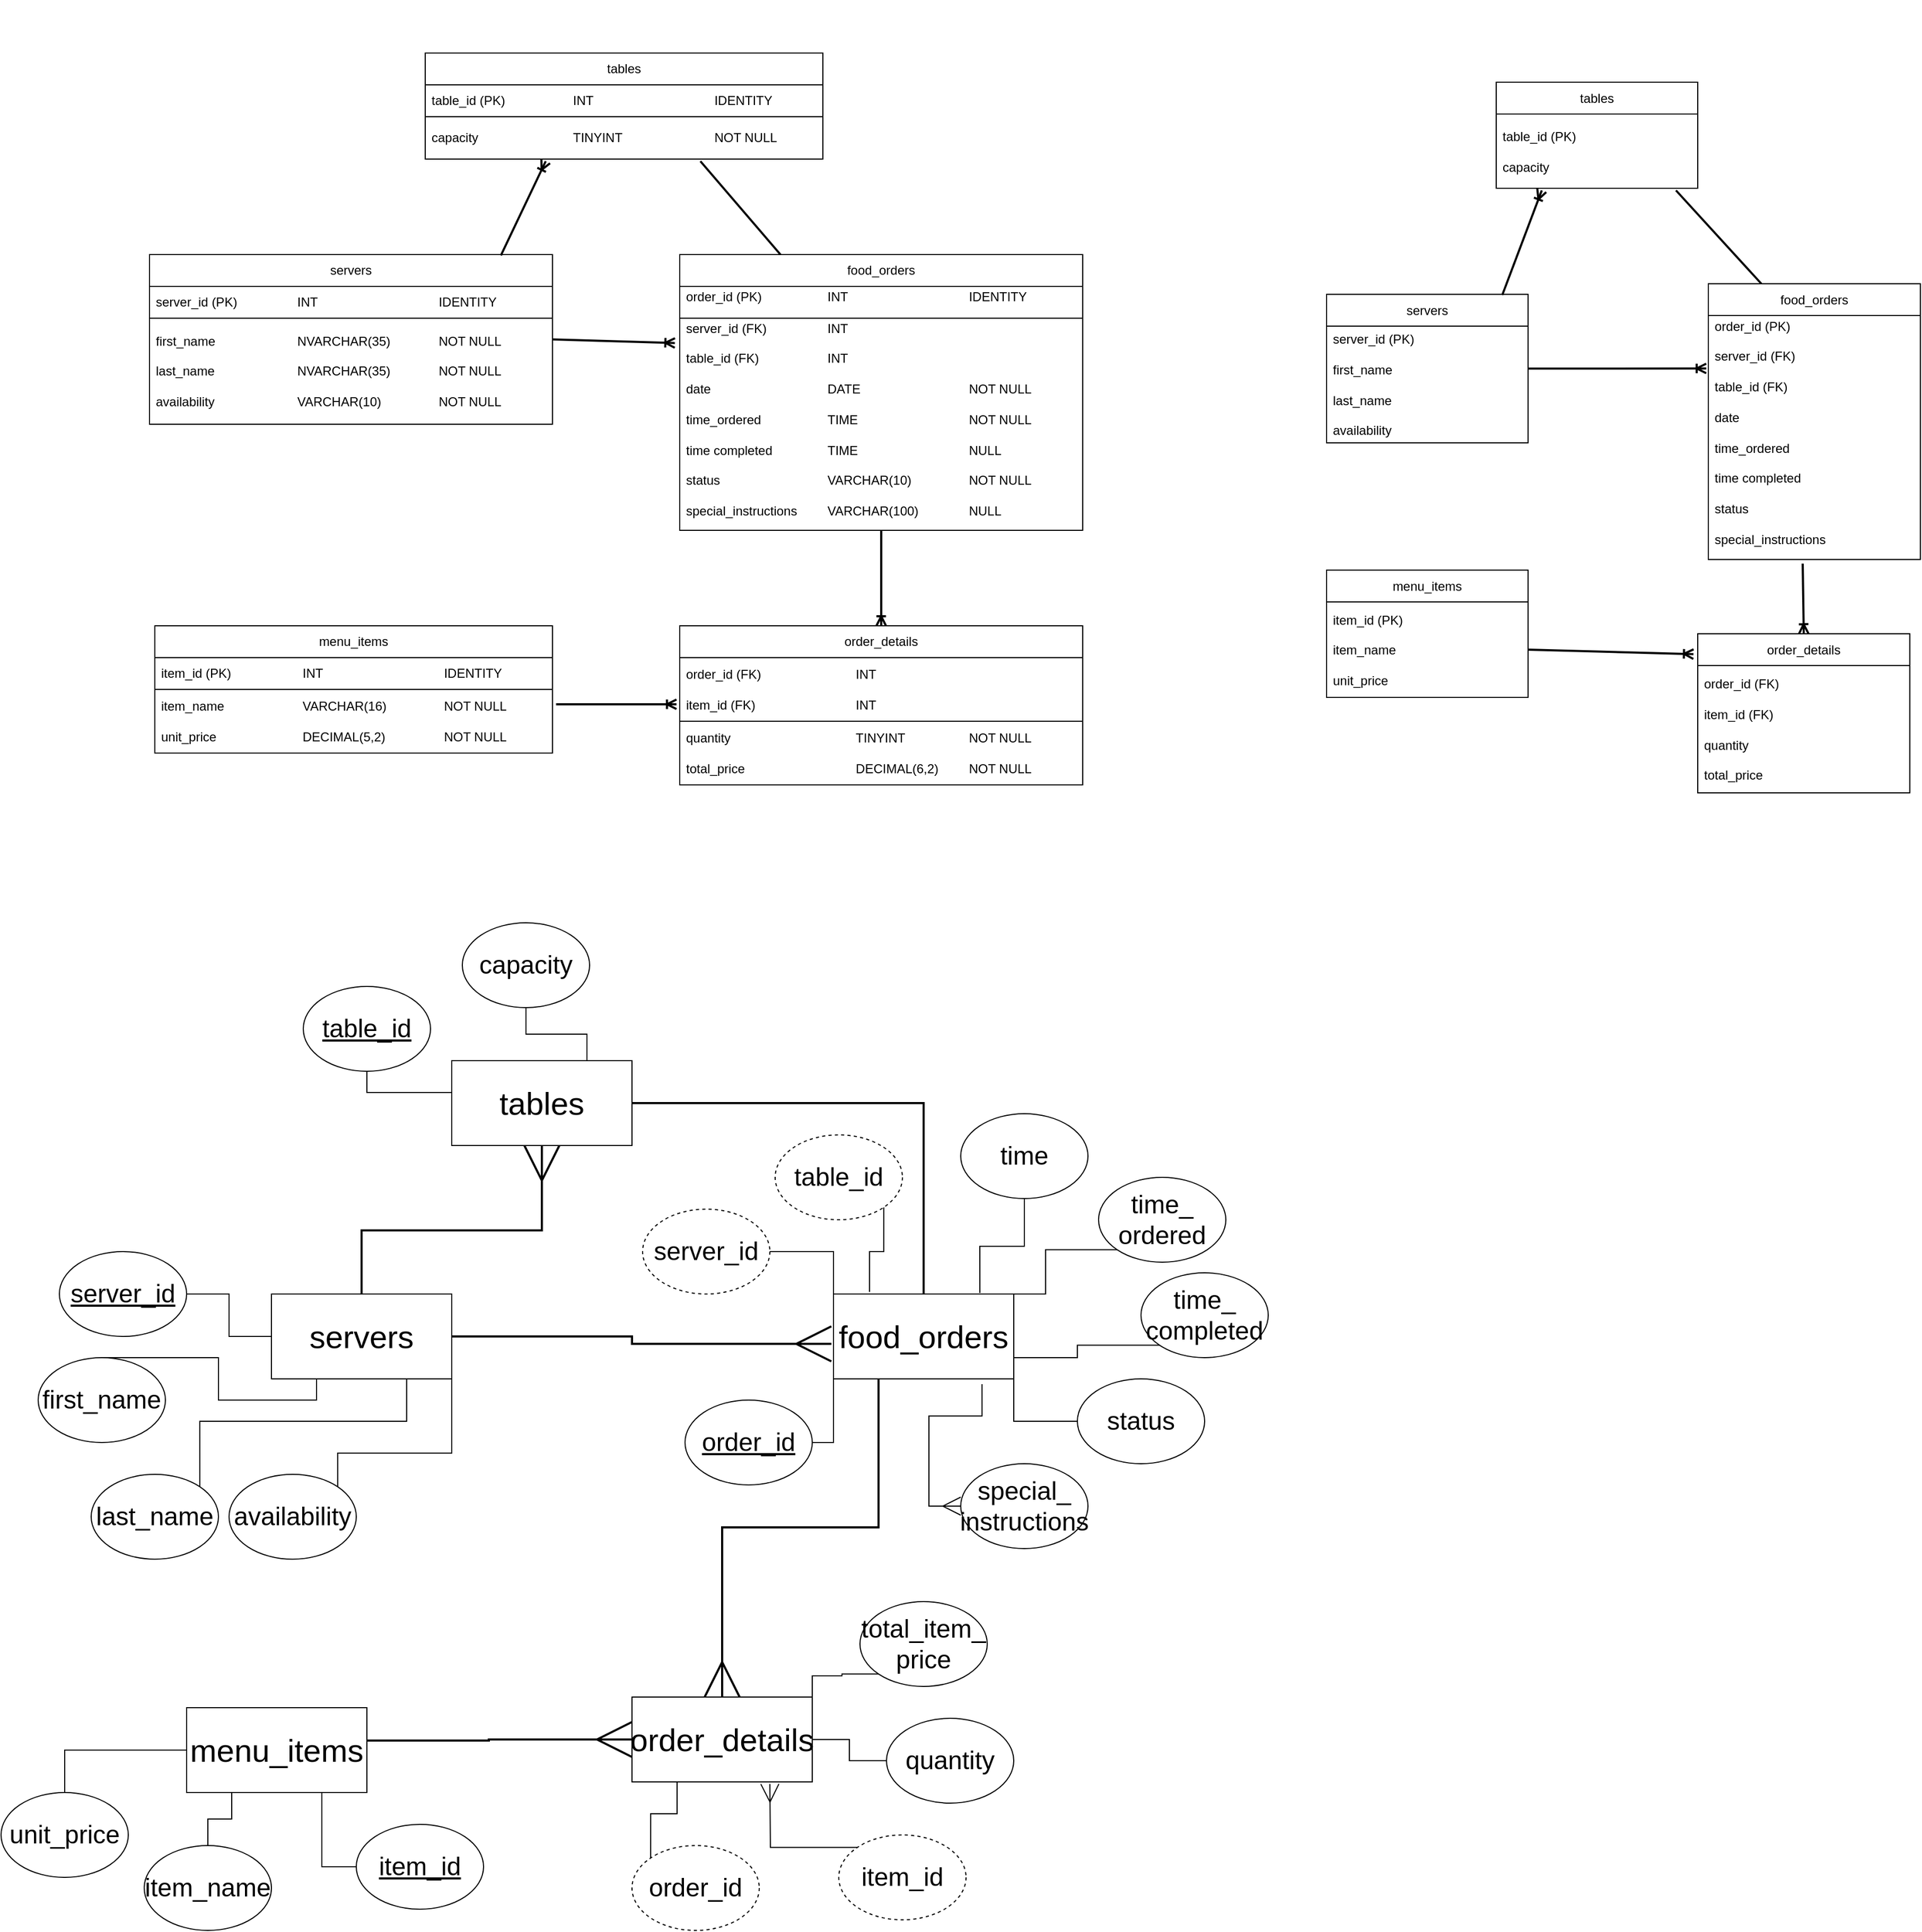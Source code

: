 <mxfile version="24.7.16">
  <diagram name="Page-1" id="oBGYPwp4lOKGqAsg2NHw">
    <mxGraphModel dx="1394" dy="1017" grid="1" gridSize="10" guides="1" tooltips="1" connect="1" arrows="1" fold="1" page="1" pageScale="1" pageWidth="850" pageHeight="1100" math="0" shadow="0">
      <root>
        <mxCell id="0" />
        <mxCell id="1" parent="0" />
        <mxCell id="JFEV6b3mYad60K7-EpW4-1" value="" style="group" parent="1" vertex="1" connectable="0">
          <mxGeometry y="150" width="1240" height="855" as="geometry" />
        </mxCell>
        <mxCell id="JFEV6b3mYad60K7-EpW4-2" value="servers" style="swimlane;fontStyle=0;childLayout=stackLayout;horizontal=1;startSize=30;horizontalStack=0;resizeParent=1;resizeParentMax=0;resizeLast=0;collapsible=1;marginBottom=0;whiteSpace=wrap;html=1;swimlaneLine=1;" parent="JFEV6b3mYad60K7-EpW4-1" vertex="1">
          <mxGeometry x="140" y="240" width="380" height="160" as="geometry" />
        </mxCell>
        <mxCell id="JFEV6b3mYad60K7-EpW4-3" value="&lt;div&gt;server_id (PK)&lt;span style=&quot;white-space: pre;&quot;&gt;&#x9;&lt;/span&gt;&lt;span style=&quot;white-space: pre;&quot;&gt;&#x9;&lt;/span&gt;&lt;span style=&quot;white-space: pre;&quot;&gt;&#x9;&lt;/span&gt;INT&lt;span style=&quot;white-space: pre;&quot;&gt;&#x9;&lt;/span&gt;&lt;span style=&quot;white-space: pre;&quot;&gt;&#x9;&lt;/span&gt;&lt;span style=&quot;white-space: pre;&quot;&gt;&#x9;&lt;/span&gt;&lt;span style=&quot;white-space: pre;&quot;&gt;&#x9;&lt;span style=&quot;white-space: pre;&quot;&gt;&#x9;&lt;/span&gt;&lt;/span&gt;IDENTITY&lt;br&gt;&lt;/div&gt;" style="text;strokeColor=default;fillColor=none;align=left;verticalAlign=middle;spacingLeft=4;spacingRight=4;overflow=hidden;points=[[0,0.5],[1,0.5]];portConstraint=eastwest;rotatable=0;whiteSpace=wrap;html=1;" parent="JFEV6b3mYad60K7-EpW4-2" vertex="1">
          <mxGeometry y="30" width="380" height="30" as="geometry" />
        </mxCell>
        <mxCell id="JFEV6b3mYad60K7-EpW4-4" value="&lt;div&gt;first_name&lt;span style=&quot;white-space: pre;&quot;&gt;&#x9;&lt;span style=&quot;white-space: pre;&quot;&gt;&#x9;&lt;span style=&quot;white-space: pre;&quot;&gt;&#x9;&lt;/span&gt;&lt;/span&gt;&lt;/span&gt;NVARCHAR(35)&lt;span style=&quot;white-space: pre;&quot;&gt;&#x9;&lt;span style=&quot;white-space: pre;&quot;&gt;&#x9;&lt;/span&gt;&lt;/span&gt;NOT NULL&lt;/div&gt;&lt;div&gt;&lt;br&gt;&lt;/div&gt;&lt;div&gt;last_name&lt;span style=&quot;white-space: pre;&quot;&gt;&#x9;&lt;/span&gt;&lt;span style=&quot;white-space: pre;&quot;&gt;&#x9;&lt;/span&gt;&lt;span style=&quot;white-space: pre;&quot;&gt;&#x9;&lt;/span&gt;NVARCHAR(35)&lt;span style=&quot;white-space: pre;&quot;&gt;&#x9;&lt;/span&gt;&lt;span style=&quot;white-space: pre;&quot;&gt;&#x9;&lt;/span&gt;NOT NULL&lt;br&gt;&lt;/div&gt;&lt;div&gt;&lt;br&gt;&lt;/div&gt;&lt;div&gt;availability&lt;span style=&quot;white-space: pre;&quot;&gt;&#x9;&lt;/span&gt;&lt;span style=&quot;white-space: pre;&quot;&gt;&#x9;&lt;/span&gt;&lt;span style=&quot;white-space: pre;&quot;&gt;&#x9;VARCHAR(10)&lt;/span&gt;&lt;span style=&quot;white-space: pre;&quot;&gt;&#x9;&lt;span style=&quot;white-space: pre;&quot;&gt;&#x9;&lt;/span&gt;NOT &lt;/span&gt;NULL&lt;span style=&quot;white-space: pre;&quot;&gt;&#x9;&lt;/span&gt;&lt;span style=&quot;white-space: pre;&quot;&gt;&#x9;&lt;/span&gt;&lt;br&gt;&lt;/div&gt;" style="text;strokeColor=none;fillColor=none;align=left;verticalAlign=middle;spacingLeft=4;spacingRight=4;overflow=hidden;points=[[0,0.5],[1,0.5]];portConstraint=eastwest;rotatable=0;whiteSpace=wrap;html=1;" parent="JFEV6b3mYad60K7-EpW4-2" vertex="1">
          <mxGeometry y="60" width="380" height="100" as="geometry" />
        </mxCell>
        <mxCell id="JFEV6b3mYad60K7-EpW4-5" value="food_orders" style="swimlane;fontStyle=0;childLayout=stackLayout;horizontal=1;startSize=30;horizontalStack=0;resizeParent=1;resizeParentMax=0;resizeLast=0;collapsible=1;marginBottom=0;whiteSpace=wrap;html=1;swimlaneLine=1;" parent="JFEV6b3mYad60K7-EpW4-1" vertex="1">
          <mxGeometry x="640" y="240" width="380" height="260" as="geometry" />
        </mxCell>
        <mxCell id="JFEV6b3mYad60K7-EpW4-6" value="&lt;div&gt;order_id (PK)&lt;span style=&quot;white-space: pre;&quot;&gt;&#x9;&lt;span style=&quot;white-space: pre;&quot;&gt;&#x9;&lt;/span&gt;&lt;span style=&quot;white-space: pre;&quot;&gt;&#x9;&lt;/span&gt;INT&lt;span style=&quot;white-space: pre;&quot;&gt;&#x9;&lt;/span&gt;&lt;span style=&quot;white-space: pre;&quot;&gt;&#x9;&lt;/span&gt;&lt;span style=&quot;white-space: pre;&quot;&gt;&#x9;&lt;/span&gt;&lt;span style=&quot;white-space: pre;&quot;&gt;&#x9;&lt;/span&gt;&lt;span style=&quot;white-space: pre;&quot;&gt;&#x9;&lt;/span&gt;IDENTITY&lt;/span&gt;&lt;/div&gt;&lt;div&gt;&lt;br&gt;&lt;/div&gt;" style="text;strokeColor=default;fillColor=none;align=left;verticalAlign=middle;spacingLeft=4;spacingRight=4;overflow=hidden;points=[[0,0.5],[1,0.5]];portConstraint=eastwest;rotatable=0;whiteSpace=wrap;html=1;perimeterSpacing=1;" parent="JFEV6b3mYad60K7-EpW4-5" vertex="1">
          <mxGeometry y="30" width="380" height="30" as="geometry" />
        </mxCell>
        <mxCell id="JFEV6b3mYad60K7-EpW4-7" value="&lt;div&gt;server_id (FK)&lt;span style=&quot;white-space: pre;&quot;&gt;&#x9;&lt;/span&gt;&lt;span style=&quot;white-space: pre;&quot;&gt;&#x9;&lt;/span&gt;&lt;span style=&quot;white-space: pre;&quot;&gt;&#x9;&lt;/span&gt;INT&lt;span style=&quot;white-space: pre;&quot;&gt;&#x9;&lt;/span&gt;&lt;span style=&quot;white-space: pre;&quot;&gt;&#x9;&lt;/span&gt;&lt;span style=&quot;white-space: pre;&quot;&gt;&#x9;&lt;/span&gt;&lt;span style=&quot;white-space: pre;&quot;&gt;&#x9;&lt;/span&gt;&lt;span style=&quot;white-space: pre;&quot;&gt;&#x9;&lt;/span&gt;&lt;/div&gt;&lt;div&gt;&lt;div&gt;&lt;br&gt;&lt;/div&gt;table_id (FK)&lt;span style=&quot;white-space: pre;&quot;&gt;&#x9;&lt;/span&gt;&lt;span style=&quot;white-space: pre;&quot;&gt;&#x9;&lt;/span&gt;&lt;span style=&quot;white-space: pre;&quot;&gt;&#x9;&lt;/span&gt;INT&lt;span style=&quot;white-space: pre;&quot;&gt;&#x9;&lt;/span&gt;&lt;span style=&quot;white-space: pre;&quot;&gt;&#x9;&lt;/span&gt;&lt;span style=&quot;white-space: pre;&quot;&gt;&#x9;&lt;/span&gt;&lt;span style=&quot;white-space: pre;&quot;&gt;&#x9;&lt;span style=&quot;white-space: pre;&quot;&gt;&#x9;&lt;/span&gt;&lt;/span&gt;&lt;/div&gt;&lt;div&gt;&lt;br&gt;&lt;/div&gt;&lt;div&gt;date&lt;span style=&quot;white-space: pre;&quot;&gt;&#x9;&lt;/span&gt;&lt;span style=&quot;white-space: pre;&quot;&gt;&#x9;&lt;/span&gt;&lt;span style=&quot;white-space: pre;&quot;&gt;&#x9;&lt;/span&gt;&lt;span style=&quot;white-space: pre;&quot;&gt;&#x9;&lt;/span&gt;&lt;span style=&quot;white-space: pre;&quot;&gt;&#x9;&lt;/span&gt;DATE&lt;span style=&quot;white-space: pre;&quot;&gt;&#x9;&lt;/span&gt;&lt;span style=&quot;white-space: pre;&quot;&gt;&#x9;&lt;/span&gt;&lt;span style=&quot;white-space: pre;&quot;&gt;&#x9;&lt;span style=&quot;white-space: pre;&quot;&gt;&#x9;&lt;/span&gt;&lt;/span&gt;NOT NULL&lt;br&gt;&lt;/div&gt;&lt;div&gt;&lt;br&gt;&lt;/div&gt;&lt;div&gt;time_ordered&lt;span style=&quot;white-space: pre;&quot;&gt;&#x9;&lt;/span&gt;&lt;span style=&quot;white-space: pre;&quot;&gt;&#x9;&lt;/span&gt;&lt;span style=&quot;white-space: pre;&quot;&gt;&#x9;TIME&lt;span style=&quot;white-space: pre;&quot;&gt;&#x9;&lt;/span&gt;&lt;span style=&quot;white-space: pre;&quot;&gt;&#x9;&lt;/span&gt;&lt;span style=&quot;white-space: pre;&quot;&gt;&#x9;&lt;span style=&quot;white-space: pre;&quot;&gt;&#x9;&lt;/span&gt;&lt;/span&gt;NOT NULL&lt;/span&gt;&lt;br&gt;&lt;/div&gt;&lt;div&gt;&lt;br&gt;&lt;/div&gt;&lt;div&gt;time completed&lt;span style=&quot;white-space: pre;&quot;&gt;&#x9;&lt;/span&gt;&lt;span style=&quot;white-space: pre;&quot;&gt;&#x9;&lt;/span&gt;TIME&lt;span style=&quot;white-space: pre;&quot;&gt;&#x9;&lt;/span&gt;&lt;span style=&quot;white-space: pre;&quot;&gt;&#x9;&lt;/span&gt;&lt;span style=&quot;white-space: pre;&quot;&gt;&#x9;&lt;span style=&quot;white-space: pre;&quot;&gt;&#x9;&lt;/span&gt;&lt;/span&gt;NULL&lt;/div&gt;&lt;div&gt;&lt;br&gt;&lt;/div&gt;&lt;div&gt;status&lt;span style=&quot;white-space: pre;&quot;&gt;&#x9;&lt;/span&gt;&lt;span style=&quot;white-space: pre;&quot;&gt;&#x9;&lt;/span&gt;&lt;span style=&quot;white-space: pre;&quot;&gt;&#x9;&lt;/span&gt;&lt;span style=&quot;white-space: pre;&quot;&gt;&#x9;&lt;/span&gt;VARCHAR(10)&lt;span style=&quot;white-space: pre;&quot;&gt;&#x9;&lt;span style=&quot;white-space: pre;&quot;&gt;&#x9;&lt;/span&gt;&lt;/span&gt;NOT NULL&lt;br&gt;&lt;/div&gt;&lt;div&gt;&lt;br&gt;&lt;/div&gt;&lt;div&gt;special_instructions&lt;span style=&quot;white-space: pre;&quot;&gt;&#x9;&lt;/span&gt;&lt;span style=&quot;white-space: pre;&quot;&gt;&#x9;&lt;/span&gt;VARCHAR(100)&lt;span style=&quot;white-space: pre;&quot;&gt;&#x9;&lt;span style=&quot;white-space: pre;&quot;&gt;&#x9;&lt;/span&gt;&lt;/span&gt;NULL&lt;br&gt;&lt;/div&gt;&lt;div&gt;&lt;br&gt;&lt;/div&gt;&lt;div&gt;&lt;br&gt;&lt;/div&gt;" style="text;strokeColor=none;fillColor=none;align=left;verticalAlign=middle;spacingLeft=4;spacingRight=4;overflow=hidden;points=[[0,0.5],[1,0.5]];portConstraint=eastwest;rotatable=0;whiteSpace=wrap;html=1;" parent="JFEV6b3mYad60K7-EpW4-5" vertex="1">
          <mxGeometry y="60" width="380" height="200" as="geometry" />
        </mxCell>
        <mxCell id="JFEV6b3mYad60K7-EpW4-8" value="menu_items" style="swimlane;fontStyle=0;childLayout=stackLayout;horizontal=1;startSize=30;horizontalStack=0;resizeParent=1;resizeParentMax=0;resizeLast=0;collapsible=1;marginBottom=0;whiteSpace=wrap;html=1;swimlaneLine=1;" parent="JFEV6b3mYad60K7-EpW4-1" vertex="1">
          <mxGeometry x="145" y="590" width="375" height="120" as="geometry" />
        </mxCell>
        <mxCell id="JFEV6b3mYad60K7-EpW4-9" value="&lt;div&gt;item_id (PK)&lt;span style=&quot;white-space: pre;&quot;&gt;&#x9;&lt;/span&gt;&lt;span style=&quot;white-space: pre;&quot;&gt;&#x9;&lt;span style=&quot;white-space: pre;&quot;&gt;&#x9;&lt;/span&gt;INT&lt;span style=&quot;white-space: pre;&quot;&gt;&#x9;&lt;/span&gt;&lt;span style=&quot;white-space: pre;&quot;&gt;&#x9;&lt;/span&gt;&lt;/span&gt;&lt;span style=&quot;white-space: pre;&quot;&gt;&#x9;&lt;/span&gt;&lt;span style=&quot;white-space: pre;&quot;&gt;&#x9;&lt;/span&gt;&lt;span style=&quot;white-space: pre;&quot;&gt;&#x9;&lt;/span&gt;IDENTITY&lt;br&gt;&lt;/div&gt;&lt;span style=&quot;white-space: pre;&quot;&gt;&lt;/span&gt;" style="text;strokeColor=default;fillColor=none;align=left;verticalAlign=middle;spacingLeft=4;spacingRight=4;overflow=hidden;points=[[0,0.5],[1,0.5]];portConstraint=eastwest;rotatable=0;whiteSpace=wrap;html=1;" parent="JFEV6b3mYad60K7-EpW4-8" vertex="1">
          <mxGeometry y="30" width="375" height="30" as="geometry" />
        </mxCell>
        <mxCell id="JFEV6b3mYad60K7-EpW4-10" value="&lt;div&gt;item_name&lt;span style=&quot;white-space: pre;&quot;&gt;&#x9;&lt;/span&gt;&lt;span style=&quot;white-space: pre;&quot;&gt;&#x9;&lt;/span&gt;&lt;span style=&quot;white-space: pre;&quot;&gt;&#x9;&lt;/span&gt;VARCHAR(16)&lt;span style=&quot;white-space: pre;&quot;&gt;&#x9;&lt;/span&gt;&lt;span style=&quot;white-space: pre;&quot;&gt;&#x9;&lt;/span&gt;NOT NULL&lt;br&gt;&lt;/div&gt;&lt;div&gt;&lt;br&gt;&lt;/div&gt;&lt;div&gt;unit_price&lt;span style=&quot;white-space: pre;&quot;&gt;&#x9;&lt;/span&gt;&lt;span style=&quot;white-space: pre;&quot;&gt;&#x9;&lt;/span&gt;&lt;span style=&quot;white-space: pre;&quot;&gt;&#x9;&lt;/span&gt;&lt;span style=&quot;white-space: pre;&quot;&gt;DECIMAL(5,2)&lt;span style=&quot;white-space: pre;&quot;&gt;&#x9;&lt;span style=&quot;white-space: pre;&quot;&gt;&#x9;&lt;span style=&quot;white-space: pre;&quot;&gt;&#x9;&lt;/span&gt;&lt;/span&gt;&lt;/span&gt;NOT NULL&lt;/span&gt;&lt;/div&gt;" style="text;strokeColor=none;fillColor=none;align=left;verticalAlign=middle;spacingLeft=4;spacingRight=4;overflow=hidden;points=[[0,0.5],[1,0.5]];portConstraint=eastwest;rotatable=0;whiteSpace=wrap;html=1;" parent="JFEV6b3mYad60K7-EpW4-8" vertex="1">
          <mxGeometry y="60" width="375" height="60" as="geometry" />
        </mxCell>
        <mxCell id="JFEV6b3mYad60K7-EpW4-11" value="order_details" style="swimlane;fontStyle=0;childLayout=stackLayout;horizontal=1;startSize=30;horizontalStack=0;resizeParent=1;resizeParentMax=0;resizeLast=0;collapsible=1;marginBottom=0;whiteSpace=wrap;html=1;swimlaneLine=1;" parent="JFEV6b3mYad60K7-EpW4-1" vertex="1">
          <mxGeometry x="640" y="590" width="380" height="150" as="geometry" />
        </mxCell>
        <mxCell id="JFEV6b3mYad60K7-EpW4-12" value="&lt;div&gt;&lt;div&gt;order_id (FK)&lt;span style=&quot;white-space: pre;&quot;&gt;&#x9;&lt;span style=&quot;white-space: pre;&quot;&gt;&#x9;&lt;/span&gt;&lt;span style=&quot;white-space: pre;&quot;&gt;&#x9;&lt;span style=&quot;white-space: pre;&quot;&gt;&#x9;&lt;/span&gt;&lt;/span&gt;INT&lt;span style=&quot;white-space: pre;&quot;&gt;&#x9;&lt;/span&gt;&lt;span style=&quot;white-space: pre;&quot;&gt;&#x9;&lt;/span&gt;&lt;span style=&quot;white-space: pre;&quot;&gt;&#x9;&lt;/span&gt;&lt;span style=&quot;white-space: pre;&quot;&gt;&#x9;&lt;span style=&quot;white-space: pre;&quot;&gt;&#x9;&lt;/span&gt;&lt;/span&gt;&lt;/span&gt;&lt;/div&gt;&lt;div&gt;&lt;br&gt;&lt;/div&gt;&lt;div&gt;item_id (FK)&lt;span style=&quot;white-space: pre;&quot;&gt;&#x9;&lt;/span&gt;&lt;span style=&quot;white-space: pre;&quot;&gt;&#x9;&lt;/span&gt;&lt;span style=&quot;white-space: pre;&quot;&gt;&#x9;&lt;/span&gt;&lt;span style=&quot;white-space: pre;&quot;&gt;&#x9;&lt;/span&gt;INT&lt;span style=&quot;white-space: pre;&quot;&gt;&#x9;&lt;/span&gt;&lt;span style=&quot;white-space: pre;&quot;&gt;&#x9;&lt;/span&gt;&lt;span style=&quot;white-space: pre;&quot;&gt;&#x9;&lt;/span&gt;&lt;span style=&quot;white-space: pre;&quot;&gt;&#x9;&lt;span style=&quot;white-space: pre;&quot;&gt;&#x9;&lt;/span&gt;&lt;/span&gt;&lt;br&gt;&lt;/div&gt;&lt;/div&gt;" style="text;strokeColor=default;fillColor=none;align=left;verticalAlign=middle;spacingLeft=4;spacingRight=4;overflow=hidden;points=[[0,0.5],[1,0.5]];portConstraint=eastwest;rotatable=0;whiteSpace=wrap;html=1;" parent="JFEV6b3mYad60K7-EpW4-11" vertex="1">
          <mxGeometry y="30" width="380" height="60" as="geometry" />
        </mxCell>
        <mxCell id="JFEV6b3mYad60K7-EpW4-13" value="&lt;div&gt;quantity&lt;span style=&quot;white-space: pre;&quot;&gt;&#x9;&lt;/span&gt;&lt;span style=&quot;white-space: pre;&quot;&gt;&#x9;&lt;/span&gt;&lt;span style=&quot;white-space: pre;&quot;&gt;&#x9;&lt;/span&gt;&lt;span style=&quot;white-space: pre;&quot;&gt;&#x9;&lt;/span&gt;&lt;span style=&quot;white-space: pre;&quot;&gt;&#x9;TINYINT&lt;/span&gt;&lt;span style=&quot;white-space: pre;&quot;&gt;&#x9;&lt;/span&gt;&lt;span style=&quot;white-space: pre;&quot;&gt;&#x9;&lt;/span&gt;&lt;span style=&quot;white-space: pre;&quot;&gt;&#x9;&lt;/span&gt;NOT NULL&lt;/div&gt;&lt;div&gt;&lt;br&gt;&lt;/div&gt;&lt;div&gt;total_price&lt;span style=&quot;white-space: pre;&quot;&gt;&#x9;&lt;/span&gt;&lt;span style=&quot;white-space: pre;&quot;&gt;&#x9;&lt;/span&gt;&lt;span style=&quot;white-space: pre;&quot;&gt;&#x9;&lt;/span&gt;&lt;span style=&quot;white-space: pre;&quot;&gt;&#x9;&lt;/span&gt;DECIMAL(6,2)&lt;span style=&quot;white-space: pre;&quot;&gt;&#x9;&lt;span style=&quot;white-space: pre;&quot;&gt;&#x9;&lt;/span&gt;&lt;/span&gt;NOT NULL&lt;br&gt;&lt;/div&gt;" style="text;strokeColor=none;fillColor=none;align=left;verticalAlign=middle;spacingLeft=4;spacingRight=4;overflow=hidden;points=[[0,0.5],[1,0.5]];portConstraint=eastwest;rotatable=0;whiteSpace=wrap;html=1;" parent="JFEV6b3mYad60K7-EpW4-11" vertex="1">
          <mxGeometry y="90" width="380" height="60" as="geometry" />
        </mxCell>
        <mxCell id="JFEV6b3mYad60K7-EpW4-14" value="" style="fontSize=12;html=1;endArrow=ERoneToMany;rounded=0;exitX=1;exitY=0.5;exitDx=0;exitDy=0;entryX=-0.012;entryY=0.117;entryDx=0;entryDy=0;entryPerimeter=0;strokeWidth=2;" parent="JFEV6b3mYad60K7-EpW4-1" source="JFEV6b3mYad60K7-EpW4-2" target="JFEV6b3mYad60K7-EpW4-7" edge="1">
          <mxGeometry width="100" height="100" relative="1" as="geometry">
            <mxPoint x="438" y="360" as="sourcePoint" />
            <mxPoint x="538" y="260" as="targetPoint" />
          </mxGeometry>
        </mxCell>
        <mxCell id="JFEV6b3mYad60K7-EpW4-15" value="" style="fontSize=12;html=1;endArrow=ERoneToMany;rounded=0;exitX=1.009;exitY=0.233;exitDx=0;exitDy=0;strokeWidth=2;exitPerimeter=0;entryX=-0.008;entryY=0.733;entryDx=0;entryDy=0;entryPerimeter=0;" parent="JFEV6b3mYad60K7-EpW4-1" source="JFEV6b3mYad60K7-EpW4-10" target="JFEV6b3mYad60K7-EpW4-12" edge="1">
          <mxGeometry width="100" height="100" relative="1" as="geometry">
            <mxPoint x="448" y="560" as="sourcePoint" />
            <mxPoint x="640" y="715" as="targetPoint" />
          </mxGeometry>
        </mxCell>
        <mxCell id="JFEV6b3mYad60K7-EpW4-16" value="" style="fontSize=12;html=1;endArrow=ERoneToMany;rounded=0;exitX=0.5;exitY=1;exitDx=0;exitDy=0;entryX=0.5;entryY=0;entryDx=0;entryDy=0;strokeWidth=2;" parent="JFEV6b3mYad60K7-EpW4-1" source="JFEV6b3mYad60K7-EpW4-5" target="JFEV6b3mYad60K7-EpW4-11" edge="1">
          <mxGeometry width="100" height="100" relative="1" as="geometry">
            <mxPoint x="773" y="540" as="sourcePoint" />
            <mxPoint x="833" y="540" as="targetPoint" />
          </mxGeometry>
        </mxCell>
        <mxCell id="JFEV6b3mYad60K7-EpW4-19" value="" style="fontSize=12;html=1;endArrow=ERoneToMany;rounded=0;entryX=0.303;entryY=1.05;entryDx=0;entryDy=0;entryPerimeter=0;exitX=0.872;exitY=0.005;exitDx=0;exitDy=0;strokeWidth=2;exitPerimeter=0;" parent="JFEV6b3mYad60K7-EpW4-1" source="JFEV6b3mYad60K7-EpW4-2" target="JFEV6b3mYad60K7-EpW4-43" edge="1">
          <mxGeometry width="100" height="100" relative="1" as="geometry">
            <mxPoint x="250" y="190" as="sourcePoint" />
            <mxPoint x="350" y="90" as="targetPoint" />
          </mxGeometry>
        </mxCell>
        <mxCell id="JFEV6b3mYad60K7-EpW4-20" value="" style="endArrow=none;html=1;rounded=0;exitX=0.25;exitY=0;exitDx=0;exitDy=0;strokeWidth=2;entryX=0.692;entryY=1.05;entryDx=0;entryDy=0;entryPerimeter=0;" parent="JFEV6b3mYad60K7-EpW4-1" source="JFEV6b3mYad60K7-EpW4-5" target="JFEV6b3mYad60K7-EpW4-43" edge="1">
          <mxGeometry width="50" height="50" relative="1" as="geometry">
            <mxPoint x="750" y="215" as="sourcePoint" />
            <mxPoint x="360" y="150" as="targetPoint" />
          </mxGeometry>
        </mxCell>
        <mxCell id="JFEV6b3mYad60K7-EpW4-41" value="tables" style="swimlane;fontStyle=0;childLayout=stackLayout;horizontal=1;startSize=30;horizontalStack=0;resizeParent=1;resizeParentMax=0;resizeLast=0;collapsible=1;marginBottom=0;whiteSpace=wrap;html=1;swimlaneLine=1;" parent="JFEV6b3mYad60K7-EpW4-1" vertex="1">
          <mxGeometry x="400" y="50" width="375" height="100" as="geometry" />
        </mxCell>
        <mxCell id="JFEV6b3mYad60K7-EpW4-42" value="&lt;div&gt;table_id (PK)&lt;span style=&quot;white-space: pre;&quot;&gt;&#x9;&lt;/span&gt;&lt;span style=&quot;white-space: pre;&quot;&gt;&#x9;&lt;span style=&quot;white-space: pre;&quot;&gt;&#x9;&lt;/span&gt;INT&lt;span style=&quot;white-space: pre;&quot;&gt;&#x9;&lt;/span&gt;&lt;span style=&quot;white-space: pre;&quot;&gt;&#x9;&lt;/span&gt;&lt;/span&gt;&lt;span style=&quot;white-space: pre;&quot;&gt;&#x9;&lt;/span&gt;&lt;span style=&quot;white-space: pre;&quot;&gt;&#x9;&lt;span style=&quot;white-space: pre;&quot;&gt;&#x9;&lt;/span&gt;&lt;/span&gt;IDENTITY&lt;br&gt;&lt;/div&gt;&lt;span style=&quot;white-space: pre;&quot;&gt;&lt;/span&gt;" style="text;strokeColor=default;fillColor=none;align=left;verticalAlign=middle;spacingLeft=4;spacingRight=4;overflow=hidden;points=[[0,0.5],[1,0.5]];portConstraint=eastwest;rotatable=0;whiteSpace=wrap;html=1;" parent="JFEV6b3mYad60K7-EpW4-41" vertex="1">
          <mxGeometry y="30" width="375" height="30" as="geometry" />
        </mxCell>
        <mxCell id="JFEV6b3mYad60K7-EpW4-43" value="capacity&lt;span style=&quot;white-space: pre;&quot;&gt;&#x9;&lt;/span&gt;&lt;span style=&quot;white-space: pre;&quot;&gt;&#x9;&lt;/span&gt;&lt;span style=&quot;white-space: pre;&quot;&gt;&#x9;&lt;/span&gt;&lt;span style=&quot;white-space: pre;&quot;&gt;&#x9;&lt;/span&gt;TINYINT&lt;span style=&quot;white-space: pre;&quot;&gt;&#x9;&lt;/span&gt;&lt;span style=&quot;white-space: pre;&quot;&gt;&#x9;&lt;/span&gt;&lt;span style=&quot;white-space: pre;&quot;&gt;&#x9;&lt;span style=&quot;white-space: pre;&quot;&gt;&#x9;&lt;/span&gt;&lt;/span&gt;NOT NULL" style="text;strokeColor=none;fillColor=none;align=left;verticalAlign=middle;spacingLeft=4;spacingRight=4;overflow=hidden;points=[[0,0.5],[1,0.5]];portConstraint=eastwest;rotatable=0;whiteSpace=wrap;html=1;" parent="JFEV6b3mYad60K7-EpW4-41" vertex="1">
          <mxGeometry y="60" width="375" height="40" as="geometry" />
        </mxCell>
        <mxCell id="JFEV6b3mYad60K7-EpW4-45" value="servers" style="swimlane;fontStyle=0;childLayout=stackLayout;horizontal=1;startSize=30;horizontalStack=0;resizeParent=1;resizeParentMax=0;resizeLast=0;collapsible=1;marginBottom=0;whiteSpace=wrap;html=1;swimlaneLine=1;" parent="1" vertex="1">
          <mxGeometry x="1250" y="427.5" width="190" height="140" as="geometry" />
        </mxCell>
        <mxCell id="JFEV6b3mYad60K7-EpW4-47" value="&lt;div&gt;&lt;div&gt;server_id (PK)&lt;span style=&quot;white-space: pre;&quot;&gt;&#x9;&lt;/span&gt;&lt;br&gt;&lt;/div&gt;&lt;br&gt;first_name&lt;span style=&quot;white-space: pre;&quot;&gt;&#x9;&lt;span style=&quot;white-space: pre;&quot;&gt;&#x9;&lt;/span&gt;&lt;/span&gt;&lt;/div&gt;&lt;div&gt;&lt;br&gt;&lt;/div&gt;&lt;div&gt;last_name&lt;span style=&quot;white-space: pre;&quot;&gt;&#x9;&lt;/span&gt;&lt;span style=&quot;white-space: pre;&quot;&gt;&#x9;&lt;/span&gt;&lt;br&gt;&lt;/div&gt;&lt;div&gt;&lt;br&gt;&lt;/div&gt;&lt;div&gt;availability&lt;span style=&quot;white-space: pre;&quot;&gt;&#x9;&lt;/span&gt;&lt;span style=&quot;white-space: pre;&quot;&gt;&#x9;&lt;/span&gt;&lt;span style=&quot;white-space: pre;&quot;&gt;&#x9;&lt;/span&gt;&lt;br&gt;&lt;/div&gt;" style="text;strokeColor=none;fillColor=none;align=left;verticalAlign=middle;spacingLeft=4;spacingRight=4;overflow=hidden;points=[[0,0.5],[1,0.5]];portConstraint=eastwest;rotatable=0;whiteSpace=wrap;html=1;" parent="JFEV6b3mYad60K7-EpW4-45" vertex="1">
          <mxGeometry y="30" width="190" height="110" as="geometry" />
        </mxCell>
        <mxCell id="JFEV6b3mYad60K7-EpW4-48" value="food_orders" style="swimlane;fontStyle=0;childLayout=stackLayout;horizontal=1;startSize=30;horizontalStack=0;resizeParent=1;resizeParentMax=0;resizeLast=0;collapsible=1;marginBottom=0;whiteSpace=wrap;html=1;swimlaneLine=1;" parent="1" vertex="1">
          <mxGeometry x="1610" y="417.5" width="200" height="260" as="geometry" />
        </mxCell>
        <mxCell id="JFEV6b3mYad60K7-EpW4-50" value="&lt;div&gt;&lt;div&gt;order_id (PK)&lt;/div&gt;&lt;div&gt;&lt;br&gt;&lt;/div&gt;&lt;div&gt;server_id (FK)&lt;span style=&quot;white-space: pre;&quot;&gt;&#x9;&lt;/span&gt;&lt;span style=&quot;white-space: pre;&quot;&gt;&#x9;&lt;/span&gt;&lt;span style=&quot;white-space: pre;&quot;&gt;&#x9;&lt;/span&gt;&lt;/div&gt;&lt;/div&gt;&lt;div&gt;&lt;div&gt;&lt;br&gt;&lt;/div&gt;table_id (FK)&lt;span style=&quot;white-space: pre;&quot;&gt;&#x9;&lt;/span&gt;&lt;span style=&quot;white-space: pre;&quot;&gt;&#x9;&lt;/span&gt;&lt;span style=&quot;white-space: pre;&quot;&gt;&lt;span style=&quot;white-space: pre;&quot;&gt;&#x9;&lt;/span&gt;&lt;/span&gt;&lt;/div&gt;&lt;div&gt;&lt;br&gt;&lt;/div&gt;&lt;div&gt;date&lt;span style=&quot;white-space: pre;&quot;&gt;&#x9;&lt;/span&gt;&lt;span style=&quot;white-space: pre;&quot;&gt;&#x9;&lt;/span&gt;&lt;br&gt;&lt;/div&gt;&lt;div&gt;&lt;br&gt;&lt;/div&gt;&lt;div&gt;time_ordered&lt;span style=&quot;white-space: pre;&quot;&gt;&#x9;&lt;/span&gt;&lt;br&gt;&lt;/div&gt;&lt;div&gt;&lt;br&gt;&lt;/div&gt;&lt;div&gt;time completed&lt;span style=&quot;white-space: pre;&quot;&gt;&#x9;&lt;/span&gt;&lt;span style=&quot;white-space: pre;&quot;&gt;&#x9;&lt;/span&gt;&lt;/div&gt;&lt;div&gt;&lt;br&gt;&lt;/div&gt;&lt;div&gt;status&lt;span style=&quot;white-space: pre;&quot;&gt;&#x9;&lt;/span&gt;&lt;span style=&quot;white-space: pre;&quot;&gt;&#x9;&lt;/span&gt;&lt;span style=&quot;white-space: pre;&quot;&gt;&#x9;&lt;/span&gt;&lt;br&gt;&lt;/div&gt;&lt;div&gt;&lt;br&gt;&lt;/div&gt;&lt;div&gt;special_instructions&lt;br&gt;&lt;/div&gt;&lt;div&gt;&lt;br&gt;&lt;/div&gt;&lt;div&gt;&lt;br&gt;&lt;/div&gt;" style="text;strokeColor=none;fillColor=none;align=left;verticalAlign=middle;spacingLeft=4;spacingRight=4;overflow=hidden;points=[[0,0.5],[1,0.5]];portConstraint=eastwest;rotatable=0;whiteSpace=wrap;html=1;" parent="JFEV6b3mYad60K7-EpW4-48" vertex="1">
          <mxGeometry y="30" width="200" height="230" as="geometry" />
        </mxCell>
        <mxCell id="JFEV6b3mYad60K7-EpW4-51" value="menu_items" style="swimlane;fontStyle=0;childLayout=stackLayout;horizontal=1;startSize=30;horizontalStack=0;resizeParent=1;resizeParentMax=0;resizeLast=0;collapsible=1;marginBottom=0;whiteSpace=wrap;html=1;swimlaneLine=1;" parent="1" vertex="1">
          <mxGeometry x="1250" y="687.5" width="190" height="120" as="geometry" />
        </mxCell>
        <mxCell id="JFEV6b3mYad60K7-EpW4-53" value="&lt;div&gt;item_id (PK)&lt;span style=&quot;white-space: pre;&quot;&gt;&#x9;&lt;/span&gt;&lt;span style=&quot;white-space: pre;&quot;&gt;&#x9;&lt;/span&gt;&lt;br&gt;&lt;br&gt;item_name&lt;span style=&quot;white-space: pre;&quot;&gt;&#x9;&lt;/span&gt;&lt;span style=&quot;white-space: pre;&quot;&gt;&#x9;&lt;/span&gt;&lt;br&gt;&lt;/div&gt;&lt;div&gt;&lt;br&gt;&lt;/div&gt;&lt;div&gt;unit_price&lt;span style=&quot;white-space: pre;&quot;&gt;&#x9;&lt;/span&gt;&lt;span style=&quot;white-space: pre;&quot;&gt;&#x9;&lt;/span&gt;&lt;/div&gt;" style="text;strokeColor=none;fillColor=none;align=left;verticalAlign=middle;spacingLeft=4;spacingRight=4;overflow=hidden;points=[[0,0.5],[1,0.5]];portConstraint=eastwest;rotatable=0;whiteSpace=wrap;html=1;" parent="JFEV6b3mYad60K7-EpW4-51" vertex="1">
          <mxGeometry y="30" width="190" height="90" as="geometry" />
        </mxCell>
        <mxCell id="JFEV6b3mYad60K7-EpW4-54" value="order_details" style="swimlane;fontStyle=0;childLayout=stackLayout;horizontal=1;startSize=30;horizontalStack=0;resizeParent=1;resizeParentMax=0;resizeLast=0;collapsible=1;marginBottom=0;whiteSpace=wrap;html=1;swimlaneLine=1;" parent="1" vertex="1">
          <mxGeometry x="1600" y="747.5" width="200" height="150" as="geometry" />
        </mxCell>
        <mxCell id="JFEV6b3mYad60K7-EpW4-56" value="&lt;div&gt;&lt;div&gt;order_id (FK)&lt;span style=&quot;white-space: pre;&quot;&gt;&lt;span style=&quot;white-space: pre;&quot;&gt;&#x9;&lt;/span&gt;&lt;span style=&quot;white-space: pre;&quot;&gt;&#x9;&lt;span style=&quot;white-space: pre;&quot;&gt;&#x9;&lt;/span&gt;&lt;/span&gt;&lt;/span&gt;&lt;/div&gt;&lt;div&gt;&lt;br&gt;&lt;/div&gt;item_id (FK)&lt;span style=&quot;white-space: pre;&quot;&gt;&#x9;&lt;/span&gt;&lt;span style=&quot;white-space: pre;&quot;&gt;&#x9;&#x9;&lt;/span&gt;&lt;br&gt;&lt;/div&gt;&lt;div&gt;&lt;br&gt;&lt;/div&gt;&lt;div&gt;quantity&lt;span style=&quot;white-space: pre;&quot;&gt;&#x9;&lt;/span&gt;&lt;span style=&quot;white-space: pre;&quot;&gt;&#x9;&lt;/span&gt;&lt;/div&gt;&lt;div&gt;&lt;br&gt;&lt;/div&gt;&lt;div&gt;total_price&lt;span style=&quot;white-space: pre;&quot;&gt;&#x9;&lt;/span&gt;&lt;br&gt;&lt;/div&gt;" style="text;strokeColor=none;fillColor=none;align=left;verticalAlign=middle;spacingLeft=4;spacingRight=4;overflow=hidden;points=[[0,0.5],[1,0.5]];portConstraint=eastwest;rotatable=0;whiteSpace=wrap;html=1;" parent="JFEV6b3mYad60K7-EpW4-54" vertex="1">
          <mxGeometry y="30" width="200" height="120" as="geometry" />
        </mxCell>
        <mxCell id="JFEV6b3mYad60K7-EpW4-57" value="" style="fontSize=12;html=1;endArrow=ERoneToMany;rounded=0;exitX=1;exitY=0.5;exitDx=0;exitDy=0;entryX=-0.01;entryY=0.217;entryDx=0;entryDy=0;entryPerimeter=0;strokeWidth=2;" parent="1" source="JFEV6b3mYad60K7-EpW4-45" target="JFEV6b3mYad60K7-EpW4-50" edge="1">
          <mxGeometry width="100" height="100" relative="1" as="geometry">
            <mxPoint x="1358" y="537.5" as="sourcePoint" />
            <mxPoint x="1458" y="437.5" as="targetPoint" />
          </mxGeometry>
        </mxCell>
        <mxCell id="JFEV6b3mYad60K7-EpW4-58" value="" style="fontSize=12;html=1;endArrow=ERoneToMany;rounded=0;exitX=1;exitY=0.5;exitDx=0;exitDy=0;strokeWidth=2;entryX=-0.02;entryY=0.128;entryDx=0;entryDy=0;entryPerimeter=0;" parent="1" source="JFEV6b3mYad60K7-EpW4-53" target="JFEV6b3mYad60K7-EpW4-54" edge="1">
          <mxGeometry width="100" height="100" relative="1" as="geometry">
            <mxPoint x="1368" y="737.5" as="sourcePoint" />
            <mxPoint x="1546.96" y="841.48" as="targetPoint" />
          </mxGeometry>
        </mxCell>
        <mxCell id="JFEV6b3mYad60K7-EpW4-59" value="" style="fontSize=12;html=1;endArrow=ERoneToMany;rounded=0;exitX=0.445;exitY=1.017;exitDx=0;exitDy=0;entryX=0.5;entryY=0;entryDx=0;entryDy=0;strokeWidth=2;exitPerimeter=0;" parent="1" source="JFEV6b3mYad60K7-EpW4-50" target="JFEV6b3mYad60K7-EpW4-54" edge="1">
          <mxGeometry width="100" height="100" relative="1" as="geometry">
            <mxPoint x="1693" y="717.5" as="sourcePoint" />
            <mxPoint x="1753" y="717.5" as="targetPoint" />
          </mxGeometry>
        </mxCell>
        <mxCell id="JFEV6b3mYad60K7-EpW4-60" value="" style="fontSize=12;html=1;endArrow=ERoneToMany;rounded=0;entryX=0.226;entryY=1.029;entryDx=0;entryDy=0;entryPerimeter=0;exitX=0.872;exitY=0.005;exitDx=0;exitDy=0;strokeWidth=2;exitPerimeter=0;" parent="1" source="JFEV6b3mYad60K7-EpW4-45" target="JFEV6b3mYad60K7-EpW4-63" edge="1">
          <mxGeometry width="100" height="100" relative="1" as="geometry">
            <mxPoint x="1170" y="367.5" as="sourcePoint" />
            <mxPoint x="1433.625" y="329.5" as="targetPoint" />
          </mxGeometry>
        </mxCell>
        <mxCell id="JFEV6b3mYad60K7-EpW4-61" value="" style="endArrow=none;html=1;rounded=0;exitX=0.25;exitY=0;exitDx=0;exitDy=0;strokeWidth=2;entryX=0.692;entryY=1.05;entryDx=0;entryDy=0;entryPerimeter=0;" parent="1" source="JFEV6b3mYad60K7-EpW4-48" edge="1">
          <mxGeometry width="50" height="50" relative="1" as="geometry">
            <mxPoint x="1670" y="392.5" as="sourcePoint" />
            <mxPoint x="1579.5" y="329.5" as="targetPoint" />
          </mxGeometry>
        </mxCell>
        <mxCell id="JFEV6b3mYad60K7-EpW4-62" value="tables" style="swimlane;fontStyle=0;childLayout=stackLayout;horizontal=1;startSize=30;horizontalStack=0;resizeParent=1;resizeParentMax=0;resizeLast=0;collapsible=1;marginBottom=0;whiteSpace=wrap;html=1;swimlaneLine=1;" parent="1" vertex="1">
          <mxGeometry x="1410" y="227.5" width="190" height="100" as="geometry" />
        </mxCell>
        <mxCell id="JFEV6b3mYad60K7-EpW4-63" value="&lt;div&gt;table_id (PK)&lt;span style=&quot;white-space: pre;&quot;&gt;&#x9;&lt;/span&gt;&lt;/div&gt;&lt;div&gt;&lt;br&gt;&lt;/div&gt;&lt;div&gt;capacity&lt;span style=&quot;white-space: pre;&quot;&gt;&#x9;&lt;/span&gt;&lt;span style=&quot;white-space: pre;&quot;&gt;&#x9;&lt;/span&gt;&lt;/div&gt;&lt;span style=&quot;white-space: pre;&quot;&gt;&lt;/span&gt;" style="text;strokeColor=default;fillColor=none;align=left;verticalAlign=middle;spacingLeft=4;spacingRight=4;overflow=hidden;points=[[0,0.5],[1,0.5]];portConstraint=eastwest;rotatable=0;whiteSpace=wrap;html=1;" parent="JFEV6b3mYad60K7-EpW4-62" vertex="1">
          <mxGeometry y="30" width="190" height="70" as="geometry" />
        </mxCell>
        <mxCell id="J8MfG6uxu3WF8BzX6pNr-1" style="edgeStyle=orthogonalEdgeStyle;rounded=0;orthogonalLoop=1;jettySize=auto;html=1;exitX=0.5;exitY=1;exitDx=0;exitDy=0;entryX=0;entryY=0.25;entryDx=0;entryDy=0;endArrow=none;endFill=0;" parent="1" source="J8MfG6uxu3WF8BzX6pNr-2" target="J8MfG6uxu3WF8BzX6pNr-6" edge="1">
          <mxGeometry relative="1" as="geometry" />
        </mxCell>
        <mxCell id="J8MfG6uxu3WF8BzX6pNr-2" value="&lt;u&gt;table_id&lt;/u&gt;" style="ellipse;whiteSpace=wrap;html=1;fontSize=24;" parent="1" vertex="1">
          <mxGeometry x="285" y="1080" width="120" height="80" as="geometry" />
        </mxCell>
        <mxCell id="J8MfG6uxu3WF8BzX6pNr-3" style="edgeStyle=orthogonalEdgeStyle;rounded=0;orthogonalLoop=1;jettySize=auto;html=1;exitX=0.5;exitY=1;exitDx=0;exitDy=0;entryX=0.75;entryY=0;entryDx=0;entryDy=0;endArrow=none;endFill=0;" parent="1" source="J8MfG6uxu3WF8BzX6pNr-4" target="J8MfG6uxu3WF8BzX6pNr-6" edge="1">
          <mxGeometry relative="1" as="geometry" />
        </mxCell>
        <mxCell id="J8MfG6uxu3WF8BzX6pNr-4" value="&lt;div&gt;capacity&lt;/div&gt;" style="ellipse;whiteSpace=wrap;html=1;fontSize=24;" parent="1" vertex="1">
          <mxGeometry x="435" y="1020" width="120" height="80" as="geometry" />
        </mxCell>
        <mxCell id="J8MfG6uxu3WF8BzX6pNr-5" style="edgeStyle=orthogonalEdgeStyle;rounded=0;orthogonalLoop=1;jettySize=auto;html=1;exitX=1;exitY=0.5;exitDx=0;exitDy=0;endArrow=none;endFill=0;entryX=0.5;entryY=0;entryDx=0;entryDy=0;strokeWidth=2;" parent="1" source="J8MfG6uxu3WF8BzX6pNr-6" target="J8MfG6uxu3WF8BzX6pNr-21" edge="1">
          <mxGeometry relative="1" as="geometry">
            <mxPoint x="685" y="1410" as="targetPoint" />
          </mxGeometry>
        </mxCell>
        <mxCell id="J8MfG6uxu3WF8BzX6pNr-6" value="tables" style="rounded=0;whiteSpace=wrap;html=1;fontSize=30;" parent="1" vertex="1">
          <mxGeometry x="425" y="1150" width="170" height="80" as="geometry" />
        </mxCell>
        <mxCell id="J8MfG6uxu3WF8BzX6pNr-7" style="edgeStyle=orthogonalEdgeStyle;rounded=0;orthogonalLoop=1;jettySize=auto;html=1;exitX=0.5;exitY=0;exitDx=0;exitDy=0;entryX=0.5;entryY=1;entryDx=0;entryDy=0;endArrow=ERmany;endFill=0;startSize=100;endSize=30;strokeWidth=2;" parent="1" source="J8MfG6uxu3WF8BzX6pNr-9" target="J8MfG6uxu3WF8BzX6pNr-6" edge="1">
          <mxGeometry relative="1" as="geometry" />
        </mxCell>
        <mxCell id="J8MfG6uxu3WF8BzX6pNr-8" style="edgeStyle=orthogonalEdgeStyle;rounded=0;orthogonalLoop=1;jettySize=auto;html=1;exitX=1;exitY=0.5;exitDx=0;exitDy=0;endArrow=ERmany;endFill=0;endSize=30;entryX=-0.012;entryY=0.588;entryDx=0;entryDy=0;entryPerimeter=0;strokeWidth=2;" parent="1" source="J8MfG6uxu3WF8BzX6pNr-9" target="J8MfG6uxu3WF8BzX6pNr-21" edge="1">
          <mxGeometry relative="1" as="geometry">
            <mxPoint x="575" y="1510" as="targetPoint" />
          </mxGeometry>
        </mxCell>
        <mxCell id="J8MfG6uxu3WF8BzX6pNr-9" value="&lt;div&gt;servers&lt;/div&gt;" style="rounded=0;whiteSpace=wrap;html=1;fontSize=30;" parent="1" vertex="1">
          <mxGeometry x="255" y="1370" width="170" height="80" as="geometry" />
        </mxCell>
        <mxCell id="J8MfG6uxu3WF8BzX6pNr-10" style="edgeStyle=orthogonalEdgeStyle;rounded=0;orthogonalLoop=1;jettySize=auto;html=1;exitX=1;exitY=0.5;exitDx=0;exitDy=0;entryX=0;entryY=0.5;entryDx=0;entryDy=0;endArrow=none;endFill=0;" parent="1" source="J8MfG6uxu3WF8BzX6pNr-11" target="J8MfG6uxu3WF8BzX6pNr-9" edge="1">
          <mxGeometry relative="1" as="geometry" />
        </mxCell>
        <mxCell id="J8MfG6uxu3WF8BzX6pNr-11" value="&lt;u&gt;server_id&lt;/u&gt;" style="ellipse;whiteSpace=wrap;html=1;fontSize=24;" parent="1" vertex="1">
          <mxGeometry x="55" y="1330" width="120" height="80" as="geometry" />
        </mxCell>
        <mxCell id="J8MfG6uxu3WF8BzX6pNr-12" style="edgeStyle=orthogonalEdgeStyle;rounded=0;orthogonalLoop=1;jettySize=auto;html=1;exitX=0.5;exitY=0;exitDx=0;exitDy=0;entryX=0.25;entryY=1;entryDx=0;entryDy=0;endArrow=none;endFill=0;" parent="1" source="J8MfG6uxu3WF8BzX6pNr-13" target="J8MfG6uxu3WF8BzX6pNr-9" edge="1">
          <mxGeometry relative="1" as="geometry">
            <Array as="points">
              <mxPoint x="205" y="1430" />
              <mxPoint x="205" y="1470" />
              <mxPoint x="298" y="1470" />
            </Array>
          </mxGeometry>
        </mxCell>
        <mxCell id="J8MfG6uxu3WF8BzX6pNr-13" value="&lt;div&gt;first_name&lt;/div&gt;" style="ellipse;whiteSpace=wrap;html=1;fontSize=24;" parent="1" vertex="1">
          <mxGeometry x="35" y="1430" width="120" height="80" as="geometry" />
        </mxCell>
        <mxCell id="J8MfG6uxu3WF8BzX6pNr-14" style="edgeStyle=orthogonalEdgeStyle;rounded=0;orthogonalLoop=1;jettySize=auto;html=1;exitX=1;exitY=0;exitDx=0;exitDy=0;entryX=0.75;entryY=1;entryDx=0;entryDy=0;endArrow=none;endFill=0;" parent="1" source="J8MfG6uxu3WF8BzX6pNr-15" target="J8MfG6uxu3WF8BzX6pNr-9" edge="1">
          <mxGeometry relative="1" as="geometry">
            <Array as="points">
              <mxPoint x="187" y="1490" />
              <mxPoint x="383" y="1490" />
            </Array>
          </mxGeometry>
        </mxCell>
        <mxCell id="J8MfG6uxu3WF8BzX6pNr-15" value="last_name" style="ellipse;whiteSpace=wrap;html=1;fontSize=24;" parent="1" vertex="1">
          <mxGeometry x="85" y="1540" width="120" height="80" as="geometry" />
        </mxCell>
        <mxCell id="J8MfG6uxu3WF8BzX6pNr-16" style="edgeStyle=orthogonalEdgeStyle;rounded=0;orthogonalLoop=1;jettySize=auto;html=1;exitX=1;exitY=0;exitDx=0;exitDy=0;entryX=1;entryY=1;entryDx=0;entryDy=0;endArrow=none;endFill=0;" parent="1" source="J8MfG6uxu3WF8BzX6pNr-17" target="J8MfG6uxu3WF8BzX6pNr-9" edge="1">
          <mxGeometry relative="1" as="geometry">
            <Array as="points">
              <mxPoint x="317" y="1520" />
              <mxPoint x="425" y="1520" />
            </Array>
          </mxGeometry>
        </mxCell>
        <mxCell id="J8MfG6uxu3WF8BzX6pNr-17" value="availability" style="ellipse;whiteSpace=wrap;html=1;fontSize=24;" parent="1" vertex="1">
          <mxGeometry x="215" y="1540" width="120" height="80" as="geometry" />
        </mxCell>
        <mxCell id="J8MfG6uxu3WF8BzX6pNr-18" style="edgeStyle=orthogonalEdgeStyle;rounded=0;orthogonalLoop=1;jettySize=auto;html=1;exitX=1;exitY=0;exitDx=0;exitDy=0;entryX=0;entryY=1;entryDx=0;entryDy=0;endArrow=none;endFill=0;" parent="1" source="J8MfG6uxu3WF8BzX6pNr-20" target="J8MfG6uxu3WF8BzX6pNr-44" edge="1">
          <mxGeometry relative="1" as="geometry">
            <Array as="points">
              <mxPoint x="765" y="1730" />
              <mxPoint x="793" y="1730" />
            </Array>
          </mxGeometry>
        </mxCell>
        <mxCell id="J8MfG6uxu3WF8BzX6pNr-19" style="edgeStyle=orthogonalEdgeStyle;rounded=0;orthogonalLoop=1;jettySize=auto;html=1;exitX=0.5;exitY=0;exitDx=0;exitDy=0;entryX=0.25;entryY=1;entryDx=0;entryDy=0;endArrow=none;endFill=0;startArrow=ERmany;startFill=0;endSize=30;startSize=30;strokeWidth=2;" parent="1" source="J8MfG6uxu3WF8BzX6pNr-20" target="J8MfG6uxu3WF8BzX6pNr-21" edge="1">
          <mxGeometry relative="1" as="geometry" />
        </mxCell>
        <mxCell id="J8MfG6uxu3WF8BzX6pNr-20" value="&lt;div&gt;order_details&lt;/div&gt;" style="rounded=0;whiteSpace=wrap;html=1;fontSize=30;" parent="1" vertex="1">
          <mxGeometry x="595" y="1750" width="170" height="80" as="geometry" />
        </mxCell>
        <mxCell id="J8MfG6uxu3WF8BzX6pNr-21" value="&lt;div&gt;food_orders&lt;/div&gt;" style="rounded=0;whiteSpace=wrap;html=1;fontSize=30;" parent="1" vertex="1">
          <mxGeometry x="785" y="1370" width="170" height="80" as="geometry" />
        </mxCell>
        <mxCell id="J8MfG6uxu3WF8BzX6pNr-22" style="edgeStyle=orthogonalEdgeStyle;rounded=0;orthogonalLoop=1;jettySize=auto;html=1;exitX=0.5;exitY=1;exitDx=0;exitDy=0;entryX=0.812;entryY=-0.012;entryDx=0;entryDy=0;endArrow=none;endFill=0;entryPerimeter=0;" parent="1" source="J8MfG6uxu3WF8BzX6pNr-23" target="J8MfG6uxu3WF8BzX6pNr-21" edge="1">
          <mxGeometry relative="1" as="geometry" />
        </mxCell>
        <mxCell id="J8MfG6uxu3WF8BzX6pNr-23" value="time" style="ellipse;whiteSpace=wrap;html=1;fontSize=24;" parent="1" vertex="1">
          <mxGeometry x="905" y="1200" width="120" height="80" as="geometry" />
        </mxCell>
        <mxCell id="J8MfG6uxu3WF8BzX6pNr-24" style="edgeStyle=orthogonalEdgeStyle;rounded=0;orthogonalLoop=1;jettySize=auto;html=1;exitX=1;exitY=0.5;exitDx=0;exitDy=0;entryX=0;entryY=1;entryDx=0;entryDy=0;endArrow=none;endFill=0;" parent="1" source="J8MfG6uxu3WF8BzX6pNr-25" target="J8MfG6uxu3WF8BzX6pNr-21" edge="1">
          <mxGeometry relative="1" as="geometry" />
        </mxCell>
        <mxCell id="J8MfG6uxu3WF8BzX6pNr-25" value="&lt;u&gt;order_id&lt;/u&gt;" style="ellipse;whiteSpace=wrap;html=1;fontSize=24;" parent="1" vertex="1">
          <mxGeometry x="645" y="1470" width="120" height="80" as="geometry" />
        </mxCell>
        <mxCell id="J8MfG6uxu3WF8BzX6pNr-26" style="edgeStyle=orthogonalEdgeStyle;rounded=0;orthogonalLoop=1;jettySize=auto;html=1;exitX=1;exitY=0.5;exitDx=0;exitDy=0;entryX=0;entryY=0;entryDx=0;entryDy=0;endArrow=none;endFill=0;" parent="1" source="J8MfG6uxu3WF8BzX6pNr-27" target="J8MfG6uxu3WF8BzX6pNr-21" edge="1">
          <mxGeometry relative="1" as="geometry" />
        </mxCell>
        <mxCell id="J8MfG6uxu3WF8BzX6pNr-27" value="server_id" style="ellipse;whiteSpace=wrap;html=1;fontSize=24;dashed=1;" parent="1" vertex="1">
          <mxGeometry x="605" y="1290" width="120" height="80" as="geometry" />
        </mxCell>
        <mxCell id="J8MfG6uxu3WF8BzX6pNr-28" style="edgeStyle=orthogonalEdgeStyle;rounded=0;orthogonalLoop=1;jettySize=auto;html=1;exitX=0;exitY=1;exitDx=0;exitDy=0;entryX=1;entryY=0.75;entryDx=0;entryDy=0;endArrow=none;endFill=0;" parent="1" source="J8MfG6uxu3WF8BzX6pNr-29" target="J8MfG6uxu3WF8BzX6pNr-21" edge="1">
          <mxGeometry relative="1" as="geometry" />
        </mxCell>
        <mxCell id="J8MfG6uxu3WF8BzX6pNr-29" value="time_ completed" style="ellipse;whiteSpace=wrap;html=1;fontSize=24;" parent="1" vertex="1">
          <mxGeometry x="1075" y="1350" width="120" height="80" as="geometry" />
        </mxCell>
        <mxCell id="J8MfG6uxu3WF8BzX6pNr-30" style="edgeStyle=orthogonalEdgeStyle;rounded=0;orthogonalLoop=1;jettySize=auto;html=1;exitX=0;exitY=0.5;exitDx=0;exitDy=0;entryX=0.824;entryY=1.063;entryDx=0;entryDy=0;endArrow=none;endFill=0;startArrow=ERmany;startFill=0;endSize=50;startSize=15;entryPerimeter=0;" parent="1" source="J8MfG6uxu3WF8BzX6pNr-31" target="J8MfG6uxu3WF8BzX6pNr-21" edge="1">
          <mxGeometry relative="1" as="geometry" />
        </mxCell>
        <mxCell id="J8MfG6uxu3WF8BzX6pNr-31" value="&lt;div&gt;special_&lt;/div&gt;&lt;div&gt;instructions&lt;br&gt;&lt;/div&gt;" style="ellipse;whiteSpace=wrap;html=1;fontSize=24;" parent="1" vertex="1">
          <mxGeometry x="905" y="1530" width="120" height="80" as="geometry" />
        </mxCell>
        <mxCell id="J8MfG6uxu3WF8BzX6pNr-32" style="edgeStyle=orthogonalEdgeStyle;rounded=0;orthogonalLoop=1;jettySize=auto;html=1;exitX=0;exitY=1;exitDx=0;exitDy=0;entryX=1;entryY=0;entryDx=0;entryDy=0;endArrow=none;endFill=0;" parent="1" source="J8MfG6uxu3WF8BzX6pNr-33" target="J8MfG6uxu3WF8BzX6pNr-21" edge="1">
          <mxGeometry relative="1" as="geometry">
            <Array as="points">
              <mxPoint x="985" y="1328" />
              <mxPoint x="985" y="1370" />
            </Array>
          </mxGeometry>
        </mxCell>
        <mxCell id="J8MfG6uxu3WF8BzX6pNr-33" value="&lt;div&gt;time_&lt;/div&gt;&lt;div&gt;ordered&lt;/div&gt;" style="ellipse;whiteSpace=wrap;html=1;fontSize=24;" parent="1" vertex="1">
          <mxGeometry x="1035" y="1260" width="120" height="80" as="geometry" />
        </mxCell>
        <mxCell id="J8MfG6uxu3WF8BzX6pNr-34" style="edgeStyle=orthogonalEdgeStyle;rounded=0;orthogonalLoop=1;jettySize=auto;html=1;exitX=1;exitY=1;exitDx=0;exitDy=0;entryX=0.2;entryY=-0.025;entryDx=0;entryDy=0;endArrow=none;endFill=0;entryPerimeter=0;" parent="1" source="J8MfG6uxu3WF8BzX6pNr-35" target="J8MfG6uxu3WF8BzX6pNr-21" edge="1">
          <mxGeometry relative="1" as="geometry">
            <Array as="points">
              <mxPoint x="832" y="1330" />
              <mxPoint x="819" y="1330" />
            </Array>
          </mxGeometry>
        </mxCell>
        <mxCell id="J8MfG6uxu3WF8BzX6pNr-35" value="table_id" style="ellipse;whiteSpace=wrap;html=1;fontSize=24;dashed=1;" parent="1" vertex="1">
          <mxGeometry x="730" y="1220" width="120" height="80" as="geometry" />
        </mxCell>
        <mxCell id="J8MfG6uxu3WF8BzX6pNr-36" style="edgeStyle=orthogonalEdgeStyle;rounded=0;orthogonalLoop=1;jettySize=auto;html=1;exitX=0;exitY=0.5;exitDx=0;exitDy=0;entryX=1;entryY=1;entryDx=0;entryDy=0;endArrow=none;endFill=0;" parent="1" source="J8MfG6uxu3WF8BzX6pNr-37" target="J8MfG6uxu3WF8BzX6pNr-21" edge="1">
          <mxGeometry relative="1" as="geometry" />
        </mxCell>
        <mxCell id="J8MfG6uxu3WF8BzX6pNr-37" value="status" style="ellipse;whiteSpace=wrap;html=1;fontSize=24;" parent="1" vertex="1">
          <mxGeometry x="1015" y="1450" width="120" height="80" as="geometry" />
        </mxCell>
        <mxCell id="J8MfG6uxu3WF8BzX6pNr-38" style="edgeStyle=orthogonalEdgeStyle;rounded=0;orthogonalLoop=1;jettySize=auto;html=1;exitX=0;exitY=0;exitDx=0;exitDy=0;entryX=0.25;entryY=1;entryDx=0;entryDy=0;endArrow=none;endFill=0;" parent="1" source="J8MfG6uxu3WF8BzX6pNr-39" target="J8MfG6uxu3WF8BzX6pNr-20" edge="1">
          <mxGeometry relative="1" as="geometry" />
        </mxCell>
        <mxCell id="J8MfG6uxu3WF8BzX6pNr-39" value="order_id" style="ellipse;whiteSpace=wrap;html=1;fontSize=24;dashed=1;" parent="1" vertex="1">
          <mxGeometry x="595" y="1890" width="120" height="80" as="geometry" />
        </mxCell>
        <mxCell id="J8MfG6uxu3WF8BzX6pNr-40" style="edgeStyle=orthogonalEdgeStyle;rounded=0;orthogonalLoop=1;jettySize=auto;html=1;exitX=0;exitY=0;exitDx=0;exitDy=0;endArrow=ERmany;endFill=0;startSize=15;endSize=15;" parent="1" source="J8MfG6uxu3WF8BzX6pNr-41" edge="1">
          <mxGeometry relative="1" as="geometry">
            <mxPoint x="725" y="1832" as="targetPoint" />
          </mxGeometry>
        </mxCell>
        <mxCell id="J8MfG6uxu3WF8BzX6pNr-41" value="item_id" style="ellipse;whiteSpace=wrap;html=1;fontSize=24;dashed=1;" parent="1" vertex="1">
          <mxGeometry x="790" y="1880" width="120" height="80" as="geometry" />
        </mxCell>
        <mxCell id="J8MfG6uxu3WF8BzX6pNr-42" style="edgeStyle=orthogonalEdgeStyle;rounded=0;orthogonalLoop=1;jettySize=auto;html=1;entryX=1;entryY=0.5;entryDx=0;entryDy=0;endArrow=none;endFill=0;exitX=0;exitY=0.5;exitDx=0;exitDy=0;" parent="1" source="J8MfG6uxu3WF8BzX6pNr-43" target="J8MfG6uxu3WF8BzX6pNr-20" edge="1">
          <mxGeometry relative="1" as="geometry">
            <mxPoint x="845" y="1750" as="sourcePoint" />
          </mxGeometry>
        </mxCell>
        <mxCell id="J8MfG6uxu3WF8BzX6pNr-43" value="quantity" style="ellipse;whiteSpace=wrap;html=1;fontSize=24;" parent="1" vertex="1">
          <mxGeometry x="835" y="1770" width="120" height="80" as="geometry" />
        </mxCell>
        <mxCell id="J8MfG6uxu3WF8BzX6pNr-44" value="&lt;div&gt;total_item_&lt;/div&gt;&lt;div&gt;price&lt;br&gt;&lt;/div&gt;" style="ellipse;whiteSpace=wrap;html=1;fontSize=24;" parent="1" vertex="1">
          <mxGeometry x="810" y="1660" width="120" height="80" as="geometry" />
        </mxCell>
        <mxCell id="J8MfG6uxu3WF8BzX6pNr-45" style="edgeStyle=orthogonalEdgeStyle;rounded=0;orthogonalLoop=1;jettySize=auto;html=1;exitX=1;exitY=0.388;exitDx=0;exitDy=0;endArrow=ERmany;endFill=0;endSize=30;entryX=0;entryY=0.5;entryDx=0;entryDy=0;exitPerimeter=0;strokeWidth=2;" parent="1" source="J8MfG6uxu3WF8BzX6pNr-46" target="J8MfG6uxu3WF8BzX6pNr-20" edge="1">
          <mxGeometry relative="1" as="geometry">
            <mxPoint x="605" y="1760" as="targetPoint" />
          </mxGeometry>
        </mxCell>
        <mxCell id="J8MfG6uxu3WF8BzX6pNr-46" value="&lt;div&gt;menu_items&lt;/div&gt;" style="rounded=0;whiteSpace=wrap;html=1;fontSize=30;" parent="1" vertex="1">
          <mxGeometry x="175" y="1760" width="170" height="80" as="geometry" />
        </mxCell>
        <mxCell id="J8MfG6uxu3WF8BzX6pNr-47" style="edgeStyle=orthogonalEdgeStyle;rounded=0;orthogonalLoop=1;jettySize=auto;html=1;exitX=0.5;exitY=0;exitDx=0;exitDy=0;entryX=0;entryY=0.5;entryDx=0;entryDy=0;endArrow=none;endFill=0;" parent="1" source="J8MfG6uxu3WF8BzX6pNr-48" target="J8MfG6uxu3WF8BzX6pNr-46" edge="1">
          <mxGeometry relative="1" as="geometry" />
        </mxCell>
        <mxCell id="J8MfG6uxu3WF8BzX6pNr-48" value="unit_price" style="ellipse;whiteSpace=wrap;html=1;fontSize=24;" parent="1" vertex="1">
          <mxGeometry y="1840" width="120" height="80" as="geometry" />
        </mxCell>
        <mxCell id="J8MfG6uxu3WF8BzX6pNr-49" style="edgeStyle=orthogonalEdgeStyle;rounded=0;orthogonalLoop=1;jettySize=auto;html=1;exitX=0.5;exitY=0;exitDx=0;exitDy=0;entryX=0.25;entryY=1;entryDx=0;entryDy=0;endArrow=none;endFill=0;" parent="1" source="J8MfG6uxu3WF8BzX6pNr-50" target="J8MfG6uxu3WF8BzX6pNr-46" edge="1">
          <mxGeometry relative="1" as="geometry" />
        </mxCell>
        <mxCell id="J8MfG6uxu3WF8BzX6pNr-50" value="item_name" style="ellipse;whiteSpace=wrap;html=1;fontSize=24;" parent="1" vertex="1">
          <mxGeometry x="135" y="1890" width="120" height="80" as="geometry" />
        </mxCell>
        <mxCell id="J8MfG6uxu3WF8BzX6pNr-51" style="edgeStyle=orthogonalEdgeStyle;rounded=0;orthogonalLoop=1;jettySize=auto;html=1;exitX=0;exitY=0.5;exitDx=0;exitDy=0;entryX=0.75;entryY=1;entryDx=0;entryDy=0;endArrow=none;endFill=0;" parent="1" source="J8MfG6uxu3WF8BzX6pNr-52" target="J8MfG6uxu3WF8BzX6pNr-46" edge="1">
          <mxGeometry relative="1" as="geometry" />
        </mxCell>
        <mxCell id="J8MfG6uxu3WF8BzX6pNr-52" value="&lt;span&gt;item_id&lt;/span&gt;" style="ellipse;whiteSpace=wrap;html=1;fontSize=24;fontStyle=4" parent="1" vertex="1">
          <mxGeometry x="335" y="1870" width="120" height="80" as="geometry" />
        </mxCell>
      </root>
    </mxGraphModel>
  </diagram>
</mxfile>
